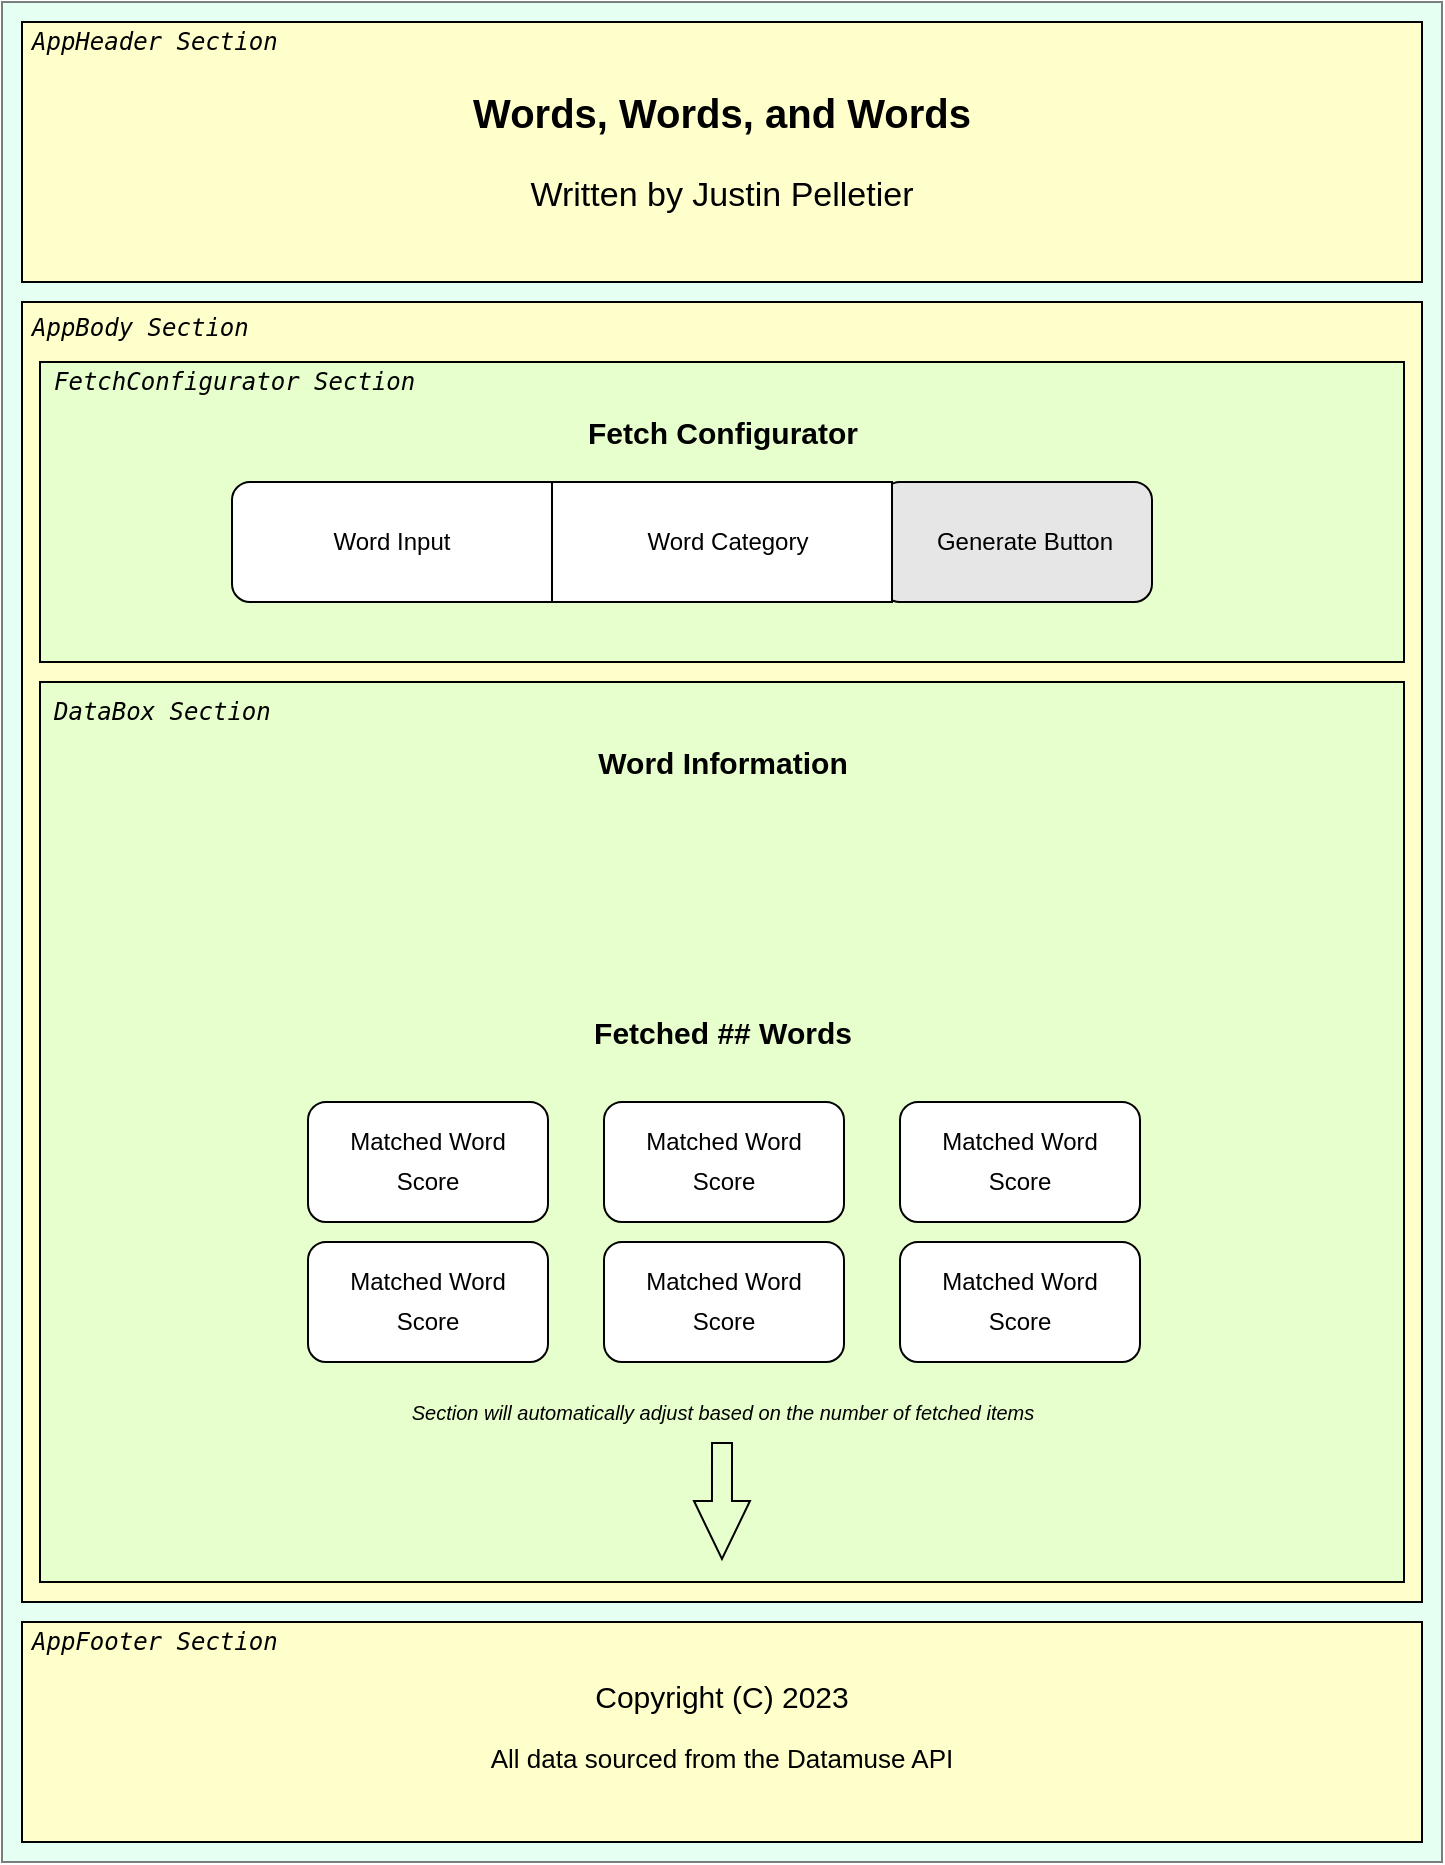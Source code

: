 <mxfile version="22.1.6" type="device">
  <diagram name="Page-1" id="j0ypjppqDU0BBYaaAZ5z">
    <mxGraphModel dx="1434" dy="750" grid="1" gridSize="10" guides="1" tooltips="1" connect="1" arrows="1" fold="1" page="1" pageScale="1" pageWidth="850" pageHeight="1100" math="0" shadow="0">
      <root>
        <mxCell id="0" />
        <mxCell id="1" parent="0" />
        <mxCell id="8qBAjIgAd5Vfwt2U9NI6-1" value="" style="rounded=0;whiteSpace=wrap;html=1;opacity=50;fillColor=#CCFFE6;" vertex="1" parent="1">
          <mxGeometry x="80" y="40" width="720" height="930" as="geometry" />
        </mxCell>
        <mxCell id="8qBAjIgAd5Vfwt2U9NI6-65" value="" style="group" vertex="1" connectable="0" parent="1">
          <mxGeometry x="90" y="190" width="700" height="650" as="geometry" />
        </mxCell>
        <mxCell id="8qBAjIgAd5Vfwt2U9NI6-6" value="" style="rounded=0;whiteSpace=wrap;html=1;fillColor=#FFFFCC;" vertex="1" parent="8qBAjIgAd5Vfwt2U9NI6-65">
          <mxGeometry width="700" height="650" as="geometry" />
        </mxCell>
        <mxCell id="8qBAjIgAd5Vfwt2U9NI6-7" value="&lt;pre&gt;&lt;i&gt;AppBody Section&lt;/i&gt;&lt;/pre&gt;" style="text;html=1;strokeColor=none;fillColor=none;align=left;verticalAlign=middle;whiteSpace=wrap;rounded=0;" vertex="1" parent="8qBAjIgAd5Vfwt2U9NI6-65">
          <mxGeometry x="3" width="130" height="25" as="geometry" />
        </mxCell>
        <mxCell id="8qBAjIgAd5Vfwt2U9NI6-11" value="" style="rounded=0;whiteSpace=wrap;html=1;fillColor=#E6FFCC;" vertex="1" parent="1">
          <mxGeometry x="99" y="380" width="682" height="450" as="geometry" />
        </mxCell>
        <mxCell id="8qBAjIgAd5Vfwt2U9NI6-12" value="&lt;pre&gt;&lt;i&gt;DataBox Section&lt;/i&gt;&lt;/pre&gt;" style="text;html=1;strokeColor=none;fillColor=none;align=left;verticalAlign=middle;whiteSpace=wrap;rounded=0;" vertex="1" parent="1">
          <mxGeometry x="104" y="385" width="130" height="20" as="geometry" />
        </mxCell>
        <mxCell id="8qBAjIgAd5Vfwt2U9NI6-14" value="&lt;font style=&quot;font-size: 15px;&quot;&gt;&lt;b&gt;Fetched ## Words&lt;/b&gt;&lt;/font&gt;" style="text;html=1;strokeColor=none;fillColor=none;align=center;verticalAlign=middle;whiteSpace=wrap;rounded=0;" vertex="1" parent="1">
          <mxGeometry x="367.5" y="540" width="145" height="30" as="geometry" />
        </mxCell>
        <mxCell id="8qBAjIgAd5Vfwt2U9NI6-51" value="&lt;font style=&quot;font-size: 10px;&quot;&gt;&lt;i&gt;Section will automatically adjust based on the number of fetched items&lt;/i&gt;&lt;/font&gt;" style="text;html=1;strokeColor=none;fillColor=none;align=center;verticalAlign=middle;whiteSpace=wrap;rounded=0;" vertex="1" parent="1">
          <mxGeometry x="247.5" y="730" width="385" height="30" as="geometry" />
        </mxCell>
        <mxCell id="8qBAjIgAd5Vfwt2U9NI6-53" value="" style="group" vertex="1" connectable="0" parent="1">
          <mxGeometry x="233" y="590" width="416" height="130" as="geometry" />
        </mxCell>
        <mxCell id="8qBAjIgAd5Vfwt2U9NI6-19" value="" style="group" vertex="1" connectable="0" parent="8qBAjIgAd5Vfwt2U9NI6-53">
          <mxGeometry width="120" height="60" as="geometry" />
        </mxCell>
        <mxCell id="8qBAjIgAd5Vfwt2U9NI6-16" value="" style="rounded=1;whiteSpace=wrap;html=1;" vertex="1" parent="8qBAjIgAd5Vfwt2U9NI6-19">
          <mxGeometry width="120" height="60" as="geometry" />
        </mxCell>
        <mxCell id="8qBAjIgAd5Vfwt2U9NI6-17" value="Matched Word" style="text;html=1;strokeColor=none;fillColor=none;align=center;verticalAlign=middle;whiteSpace=wrap;rounded=0;" vertex="1" parent="8qBAjIgAd5Vfwt2U9NI6-19">
          <mxGeometry x="20" y="10" width="80" height="20" as="geometry" />
        </mxCell>
        <mxCell id="8qBAjIgAd5Vfwt2U9NI6-18" value="Score" style="text;html=1;strokeColor=none;fillColor=none;align=center;verticalAlign=middle;whiteSpace=wrap;rounded=0;" vertex="1" parent="8qBAjIgAd5Vfwt2U9NI6-19">
          <mxGeometry x="20" y="30" width="80" height="20" as="geometry" />
        </mxCell>
        <mxCell id="8qBAjIgAd5Vfwt2U9NI6-20" value="" style="group" vertex="1" connectable="0" parent="8qBAjIgAd5Vfwt2U9NI6-53">
          <mxGeometry x="148" width="120" height="60" as="geometry" />
        </mxCell>
        <mxCell id="8qBAjIgAd5Vfwt2U9NI6-21" value="" style="rounded=1;whiteSpace=wrap;html=1;" vertex="1" parent="8qBAjIgAd5Vfwt2U9NI6-20">
          <mxGeometry width="120" height="60" as="geometry" />
        </mxCell>
        <mxCell id="8qBAjIgAd5Vfwt2U9NI6-22" value="Matched Word" style="text;html=1;strokeColor=none;fillColor=none;align=center;verticalAlign=middle;whiteSpace=wrap;rounded=0;" vertex="1" parent="8qBAjIgAd5Vfwt2U9NI6-20">
          <mxGeometry x="20" y="10" width="80" height="20" as="geometry" />
        </mxCell>
        <mxCell id="8qBAjIgAd5Vfwt2U9NI6-23" value="Score" style="text;html=1;strokeColor=none;fillColor=none;align=center;verticalAlign=middle;whiteSpace=wrap;rounded=0;" vertex="1" parent="8qBAjIgAd5Vfwt2U9NI6-20">
          <mxGeometry x="20" y="30" width="80" height="20" as="geometry" />
        </mxCell>
        <mxCell id="8qBAjIgAd5Vfwt2U9NI6-25" value="" style="group" vertex="1" connectable="0" parent="8qBAjIgAd5Vfwt2U9NI6-53">
          <mxGeometry x="296" width="120" height="60" as="geometry" />
        </mxCell>
        <mxCell id="8qBAjIgAd5Vfwt2U9NI6-26" value="" style="rounded=1;whiteSpace=wrap;html=1;" vertex="1" parent="8qBAjIgAd5Vfwt2U9NI6-25">
          <mxGeometry width="120" height="60" as="geometry" />
        </mxCell>
        <mxCell id="8qBAjIgAd5Vfwt2U9NI6-27" value="Matched Word" style="text;html=1;strokeColor=none;fillColor=none;align=center;verticalAlign=middle;whiteSpace=wrap;rounded=0;" vertex="1" parent="8qBAjIgAd5Vfwt2U9NI6-25">
          <mxGeometry x="20" y="10" width="80" height="20" as="geometry" />
        </mxCell>
        <mxCell id="8qBAjIgAd5Vfwt2U9NI6-28" value="Score" style="text;html=1;strokeColor=none;fillColor=none;align=center;verticalAlign=middle;whiteSpace=wrap;rounded=0;" vertex="1" parent="8qBAjIgAd5Vfwt2U9NI6-25">
          <mxGeometry x="20" y="30" width="80" height="20" as="geometry" />
        </mxCell>
        <mxCell id="8qBAjIgAd5Vfwt2U9NI6-33" value="" style="group" vertex="1" connectable="0" parent="8qBAjIgAd5Vfwt2U9NI6-53">
          <mxGeometry y="70" width="120" height="60" as="geometry" />
        </mxCell>
        <mxCell id="8qBAjIgAd5Vfwt2U9NI6-34" value="" style="rounded=1;whiteSpace=wrap;html=1;" vertex="1" parent="8qBAjIgAd5Vfwt2U9NI6-33">
          <mxGeometry width="120" height="60" as="geometry" />
        </mxCell>
        <mxCell id="8qBAjIgAd5Vfwt2U9NI6-35" value="Matched Word" style="text;html=1;strokeColor=none;fillColor=none;align=center;verticalAlign=middle;whiteSpace=wrap;rounded=0;" vertex="1" parent="8qBAjIgAd5Vfwt2U9NI6-33">
          <mxGeometry x="20" y="10" width="80" height="20" as="geometry" />
        </mxCell>
        <mxCell id="8qBAjIgAd5Vfwt2U9NI6-36" value="Score" style="text;html=1;strokeColor=none;fillColor=none;align=center;verticalAlign=middle;whiteSpace=wrap;rounded=0;" vertex="1" parent="8qBAjIgAd5Vfwt2U9NI6-33">
          <mxGeometry x="20" y="30" width="80" height="20" as="geometry" />
        </mxCell>
        <mxCell id="8qBAjIgAd5Vfwt2U9NI6-37" value="" style="group" vertex="1" connectable="0" parent="8qBAjIgAd5Vfwt2U9NI6-53">
          <mxGeometry x="148" y="70" width="120" height="60" as="geometry" />
        </mxCell>
        <mxCell id="8qBAjIgAd5Vfwt2U9NI6-38" value="" style="rounded=1;whiteSpace=wrap;html=1;" vertex="1" parent="8qBAjIgAd5Vfwt2U9NI6-37">
          <mxGeometry width="120" height="60" as="geometry" />
        </mxCell>
        <mxCell id="8qBAjIgAd5Vfwt2U9NI6-39" value="Matched Word" style="text;html=1;strokeColor=none;fillColor=none;align=center;verticalAlign=middle;whiteSpace=wrap;rounded=0;" vertex="1" parent="8qBAjIgAd5Vfwt2U9NI6-37">
          <mxGeometry x="20" y="10" width="80" height="20" as="geometry" />
        </mxCell>
        <mxCell id="8qBAjIgAd5Vfwt2U9NI6-40" value="Score" style="text;html=1;strokeColor=none;fillColor=none;align=center;verticalAlign=middle;whiteSpace=wrap;rounded=0;" vertex="1" parent="8qBAjIgAd5Vfwt2U9NI6-37">
          <mxGeometry x="20" y="30" width="80" height="20" as="geometry" />
        </mxCell>
        <mxCell id="8qBAjIgAd5Vfwt2U9NI6-50" value="" style="shape=flexArrow;endArrow=classic;html=1;rounded=0;endWidth=17;endSize=9.33;" edge="1" parent="8qBAjIgAd5Vfwt2U9NI6-37">
          <mxGeometry width="50" height="50" relative="1" as="geometry">
            <mxPoint x="59" y="100" as="sourcePoint" />
            <mxPoint x="58.98" y="159.01" as="targetPoint" />
          </mxGeometry>
        </mxCell>
        <mxCell id="8qBAjIgAd5Vfwt2U9NI6-41" value="" style="group" vertex="1" connectable="0" parent="8qBAjIgAd5Vfwt2U9NI6-53">
          <mxGeometry x="296" y="70" width="120" height="60" as="geometry" />
        </mxCell>
        <mxCell id="8qBAjIgAd5Vfwt2U9NI6-42" value="" style="rounded=1;whiteSpace=wrap;html=1;" vertex="1" parent="8qBAjIgAd5Vfwt2U9NI6-41">
          <mxGeometry width="120" height="60" as="geometry" />
        </mxCell>
        <mxCell id="8qBAjIgAd5Vfwt2U9NI6-43" value="Matched Word" style="text;html=1;strokeColor=none;fillColor=none;align=center;verticalAlign=middle;whiteSpace=wrap;rounded=0;" vertex="1" parent="8qBAjIgAd5Vfwt2U9NI6-41">
          <mxGeometry x="20" y="10" width="80" height="20" as="geometry" />
        </mxCell>
        <mxCell id="8qBAjIgAd5Vfwt2U9NI6-44" value="Score" style="text;html=1;strokeColor=none;fillColor=none;align=center;verticalAlign=middle;whiteSpace=wrap;rounded=0;" vertex="1" parent="8qBAjIgAd5Vfwt2U9NI6-41">
          <mxGeometry x="20" y="30" width="80" height="20" as="geometry" />
        </mxCell>
        <mxCell id="8qBAjIgAd5Vfwt2U9NI6-61" value="" style="group" vertex="1" connectable="0" parent="1">
          <mxGeometry x="90" y="850" width="700" height="110" as="geometry" />
        </mxCell>
        <mxCell id="8qBAjIgAd5Vfwt2U9NI6-46" value="" style="rounded=0;whiteSpace=wrap;html=1;fillColor=#FFFFCC;" vertex="1" parent="8qBAjIgAd5Vfwt2U9NI6-61">
          <mxGeometry width="700" height="110" as="geometry" />
        </mxCell>
        <mxCell id="8qBAjIgAd5Vfwt2U9NI6-47" value="&lt;pre&gt;&lt;i&gt;AppFooter Section&lt;/i&gt;&lt;/pre&gt;" style="text;html=1;strokeColor=none;fillColor=none;align=left;verticalAlign=middle;whiteSpace=wrap;rounded=0;" vertex="1" parent="8qBAjIgAd5Vfwt2U9NI6-61">
          <mxGeometry x="3" width="130" height="20" as="geometry" />
        </mxCell>
        <mxCell id="8qBAjIgAd5Vfwt2U9NI6-48" value="&lt;font style=&quot;font-size: 15px;&quot;&gt;Copyright (C) 2023&lt;/font&gt;" style="text;html=1;strokeColor=none;fillColor=none;align=center;verticalAlign=middle;whiteSpace=wrap;rounded=0;fontSize=20;" vertex="1" parent="8qBAjIgAd5Vfwt2U9NI6-61">
          <mxGeometry x="220" y="20" width="260" height="30" as="geometry" />
        </mxCell>
        <mxCell id="8qBAjIgAd5Vfwt2U9NI6-49" value="&lt;font style=&quot;font-size: 13px;&quot;&gt;All data sourced from the Datamuse API&lt;/font&gt;" style="text;html=1;strokeColor=none;fillColor=none;align=center;verticalAlign=middle;whiteSpace=wrap;rounded=0;fontSize=20;" vertex="1" parent="8qBAjIgAd5Vfwt2U9NI6-61">
          <mxGeometry x="220" y="50" width="260" height="30" as="geometry" />
        </mxCell>
        <mxCell id="8qBAjIgAd5Vfwt2U9NI6-62" value="" style="group" vertex="1" connectable="0" parent="1">
          <mxGeometry x="90" y="50" width="700" height="130" as="geometry" />
        </mxCell>
        <mxCell id="8qBAjIgAd5Vfwt2U9NI6-3" value="" style="rounded=0;whiteSpace=wrap;html=1;fillColor=#FFFFCC;" vertex="1" parent="8qBAjIgAd5Vfwt2U9NI6-62">
          <mxGeometry width="700" height="130" as="geometry" />
        </mxCell>
        <mxCell id="8qBAjIgAd5Vfwt2U9NI6-4" value="&lt;pre&gt;&lt;i&gt;AppHeader Section&lt;/i&gt;&lt;/pre&gt;" style="text;html=1;strokeColor=none;fillColor=none;align=left;verticalAlign=middle;whiteSpace=wrap;rounded=0;" vertex="1" parent="8qBAjIgAd5Vfwt2U9NI6-62">
          <mxGeometry x="3" width="130" height="20" as="geometry" />
        </mxCell>
        <mxCell id="8qBAjIgAd5Vfwt2U9NI6-2" value="&lt;b&gt;Words, Words, and Words&lt;/b&gt;" style="text;html=1;strokeColor=none;fillColor=none;align=center;verticalAlign=middle;whiteSpace=wrap;rounded=0;fontSize=20;" vertex="1" parent="8qBAjIgAd5Vfwt2U9NI6-62">
          <mxGeometry x="220" y="30" width="260" height="30" as="geometry" />
        </mxCell>
        <mxCell id="8qBAjIgAd5Vfwt2U9NI6-5" value="&lt;font style=&quot;font-size: 17px;&quot;&gt;Written by Justin Pelletier&lt;/font&gt;" style="text;html=1;strokeColor=none;fillColor=none;align=center;verticalAlign=middle;whiteSpace=wrap;rounded=0;fontSize=20;" vertex="1" parent="8qBAjIgAd5Vfwt2U9NI6-62">
          <mxGeometry x="220" y="70" width="260" height="30" as="geometry" />
        </mxCell>
        <mxCell id="8qBAjIgAd5Vfwt2U9NI6-63" value="" style="group" vertex="1" connectable="0" parent="1">
          <mxGeometry x="99" y="220" width="682" height="150" as="geometry" />
        </mxCell>
        <mxCell id="8qBAjIgAd5Vfwt2U9NI6-8" value="" style="rounded=0;whiteSpace=wrap;html=1;fillColor=#E6FFCC;" vertex="1" parent="8qBAjIgAd5Vfwt2U9NI6-63">
          <mxGeometry width="682" height="150" as="geometry" />
        </mxCell>
        <mxCell id="8qBAjIgAd5Vfwt2U9NI6-10" value="&lt;pre&gt;&lt;i&gt;FetchConfigurator Section&lt;/i&gt;&lt;/pre&gt;" style="text;html=1;strokeColor=none;fillColor=none;align=left;verticalAlign=middle;whiteSpace=wrap;rounded=0;" vertex="1" parent="8qBAjIgAd5Vfwt2U9NI6-63">
          <mxGeometry x="5" width="130" height="20" as="geometry" />
        </mxCell>
        <mxCell id="8qBAjIgAd5Vfwt2U9NI6-15" value="&lt;font style=&quot;font-size: 15px;&quot;&gt;&lt;b&gt;Fetch Configurator&lt;/b&gt;&lt;/font&gt;" style="text;html=1;strokeColor=none;fillColor=none;align=center;verticalAlign=middle;whiteSpace=wrap;rounded=0;" vertex="1" parent="8qBAjIgAd5Vfwt2U9NI6-63">
          <mxGeometry x="253.5" y="20" width="175" height="30" as="geometry" />
        </mxCell>
        <mxCell id="8qBAjIgAd5Vfwt2U9NI6-60" value="" style="group" vertex="1" connectable="0" parent="8qBAjIgAd5Vfwt2U9NI6-63">
          <mxGeometry x="96" y="60" width="460" height="60" as="geometry" />
        </mxCell>
        <mxCell id="8qBAjIgAd5Vfwt2U9NI6-54" value="" style="rounded=1;whiteSpace=wrap;html=1;" vertex="1" parent="8qBAjIgAd5Vfwt2U9NI6-60">
          <mxGeometry width="210" height="60" as="geometry" />
        </mxCell>
        <mxCell id="8qBAjIgAd5Vfwt2U9NI6-55" value="Word Input" style="text;html=1;strokeColor=none;fillColor=none;align=center;verticalAlign=middle;whiteSpace=wrap;rounded=0;" vertex="1" parent="8qBAjIgAd5Vfwt2U9NI6-60">
          <mxGeometry x="20" y="15" width="120" height="30" as="geometry" />
        </mxCell>
        <mxCell id="8qBAjIgAd5Vfwt2U9NI6-58" value="" style="rounded=1;whiteSpace=wrap;html=1;fillColor=#E6E6E6;" vertex="1" parent="8qBAjIgAd5Vfwt2U9NI6-60">
          <mxGeometry x="325" width="135" height="60" as="geometry" />
        </mxCell>
        <mxCell id="8qBAjIgAd5Vfwt2U9NI6-59" value="Generate Button" style="text;html=1;strokeColor=none;fillColor=none;align=center;verticalAlign=middle;whiteSpace=wrap;rounded=0;" vertex="1" parent="8qBAjIgAd5Vfwt2U9NI6-60">
          <mxGeometry x="338.5" y="15" width="115" height="30" as="geometry" />
        </mxCell>
        <mxCell id="8qBAjIgAd5Vfwt2U9NI6-56" value="" style="rounded=0;whiteSpace=wrap;html=1;" vertex="1" parent="8qBAjIgAd5Vfwt2U9NI6-60">
          <mxGeometry x="160" width="170" height="60" as="geometry" />
        </mxCell>
        <mxCell id="8qBAjIgAd5Vfwt2U9NI6-57" value="Word Category" style="text;html=1;strokeColor=none;fillColor=none;align=center;verticalAlign=middle;whiteSpace=wrap;rounded=0;" vertex="1" parent="8qBAjIgAd5Vfwt2U9NI6-60">
          <mxGeometry x="187.5" y="15" width="120" height="30" as="geometry" />
        </mxCell>
        <mxCell id="8qBAjIgAd5Vfwt2U9NI6-66" value="&lt;font style=&quot;font-size: 15px;&quot;&gt;&lt;b&gt;Word Information&lt;/b&gt;&lt;/font&gt;" style="text;html=1;strokeColor=none;fillColor=none;align=center;verticalAlign=middle;whiteSpace=wrap;rounded=0;" vertex="1" parent="1">
          <mxGeometry x="367.5" y="405" width="145" height="30" as="geometry" />
        </mxCell>
      </root>
    </mxGraphModel>
  </diagram>
</mxfile>
